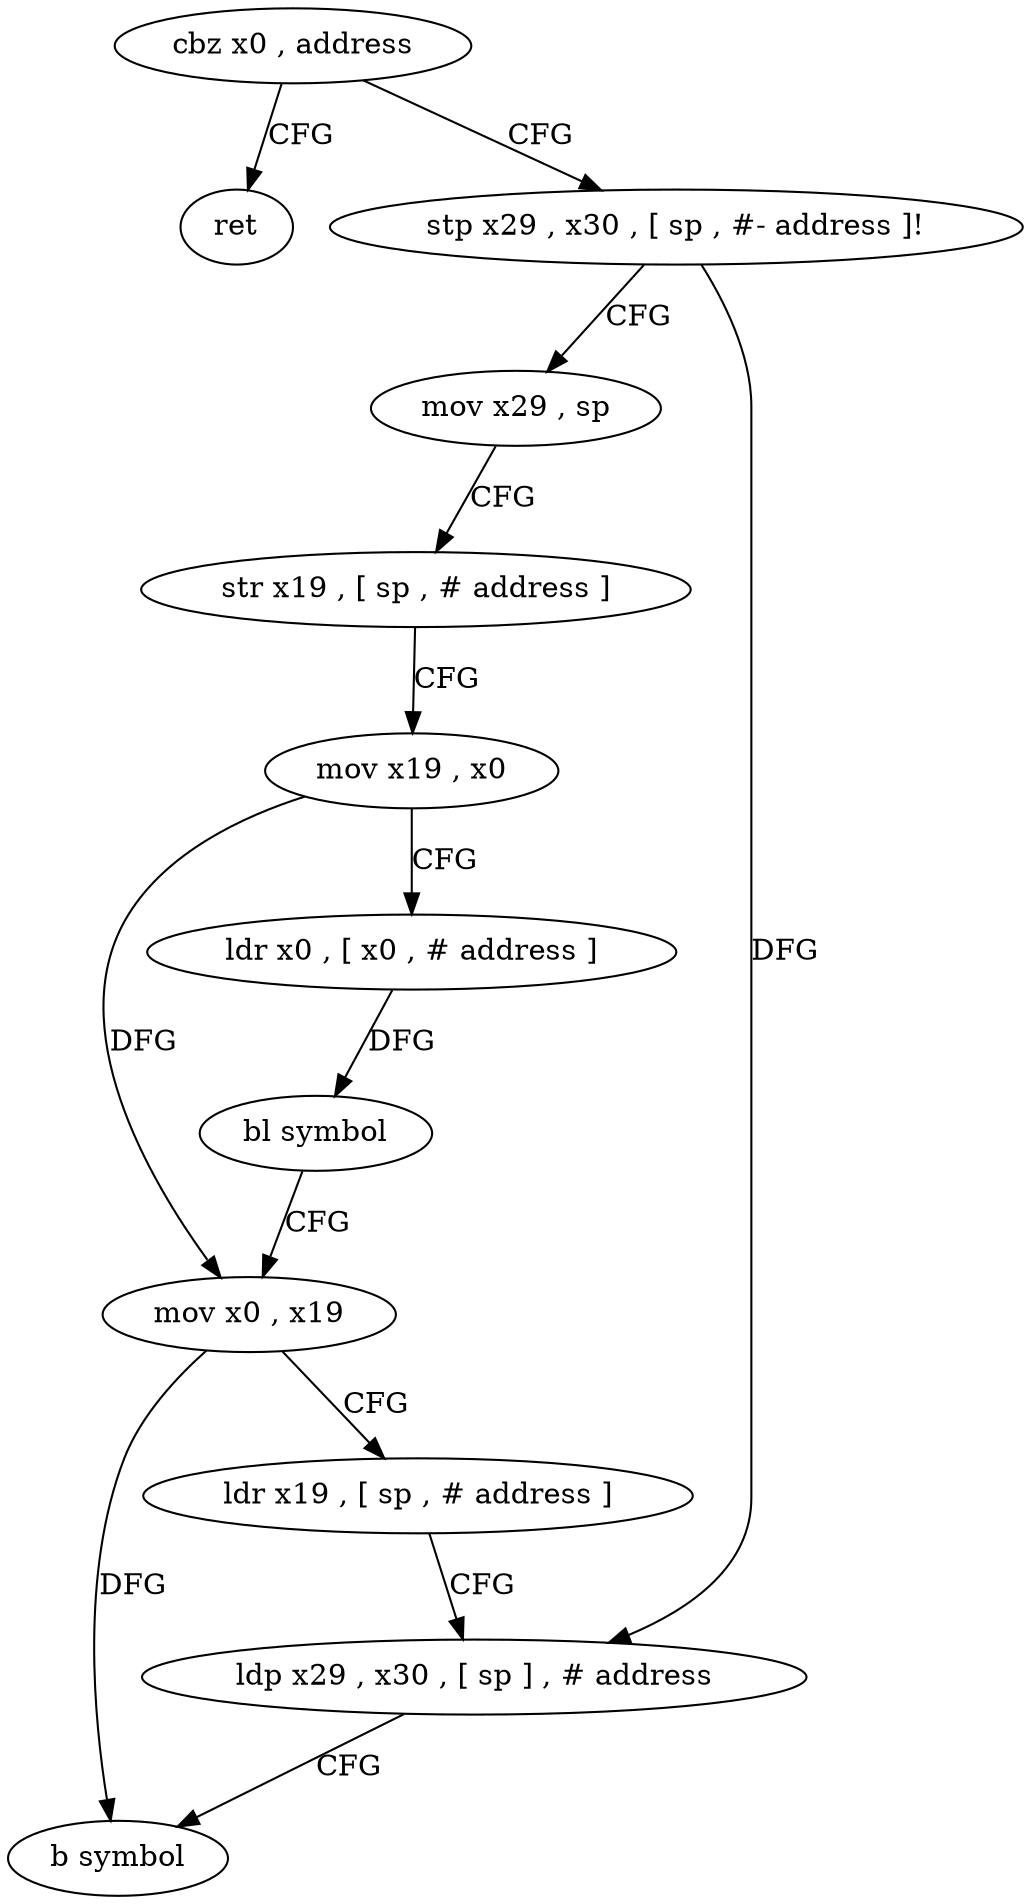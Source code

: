 digraph "func" {
"103856" [label = "cbz x0 , address" ]
"103904" [label = "ret" ]
"103860" [label = "stp x29 , x30 , [ sp , #- address ]!" ]
"103864" [label = "mov x29 , sp" ]
"103868" [label = "str x19 , [ sp , # address ]" ]
"103872" [label = "mov x19 , x0" ]
"103876" [label = "ldr x0 , [ x0 , # address ]" ]
"103880" [label = "bl symbol" ]
"103884" [label = "mov x0 , x19" ]
"103888" [label = "ldr x19 , [ sp , # address ]" ]
"103892" [label = "ldp x29 , x30 , [ sp ] , # address" ]
"103896" [label = "b symbol" ]
"103856" -> "103904" [ label = "CFG" ]
"103856" -> "103860" [ label = "CFG" ]
"103860" -> "103864" [ label = "CFG" ]
"103860" -> "103892" [ label = "DFG" ]
"103864" -> "103868" [ label = "CFG" ]
"103868" -> "103872" [ label = "CFG" ]
"103872" -> "103876" [ label = "CFG" ]
"103872" -> "103884" [ label = "DFG" ]
"103876" -> "103880" [ label = "DFG" ]
"103880" -> "103884" [ label = "CFG" ]
"103884" -> "103888" [ label = "CFG" ]
"103884" -> "103896" [ label = "DFG" ]
"103888" -> "103892" [ label = "CFG" ]
"103892" -> "103896" [ label = "CFG" ]
}
